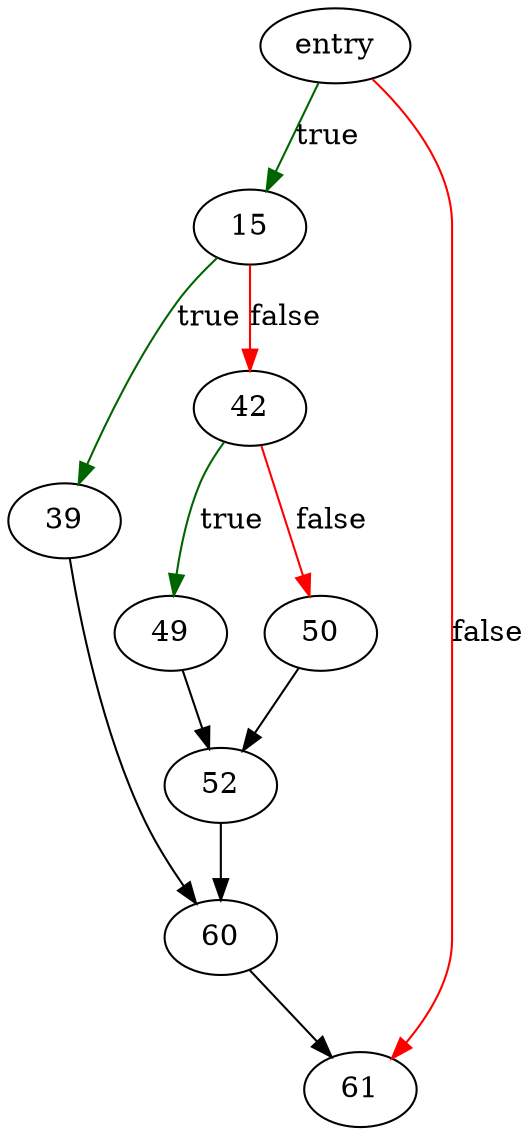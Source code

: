 digraph "sqlite3CreateColumnExpr" {
	// Node definitions.
	4 [label=entry];
	15;
	39;
	42;
	49;
	50;
	52;
	60;
	61;

	// Edge definitions.
	4 -> 15 [
		color=darkgreen
		label=true
	];
	4 -> 61 [
		color=red
		label=false
	];
	15 -> 39 [
		color=darkgreen
		label=true
	];
	15 -> 42 [
		color=red
		label=false
	];
	39 -> 60;
	42 -> 49 [
		color=darkgreen
		label=true
	];
	42 -> 50 [
		color=red
		label=false
	];
	49 -> 52;
	50 -> 52;
	52 -> 60;
	60 -> 61;
}